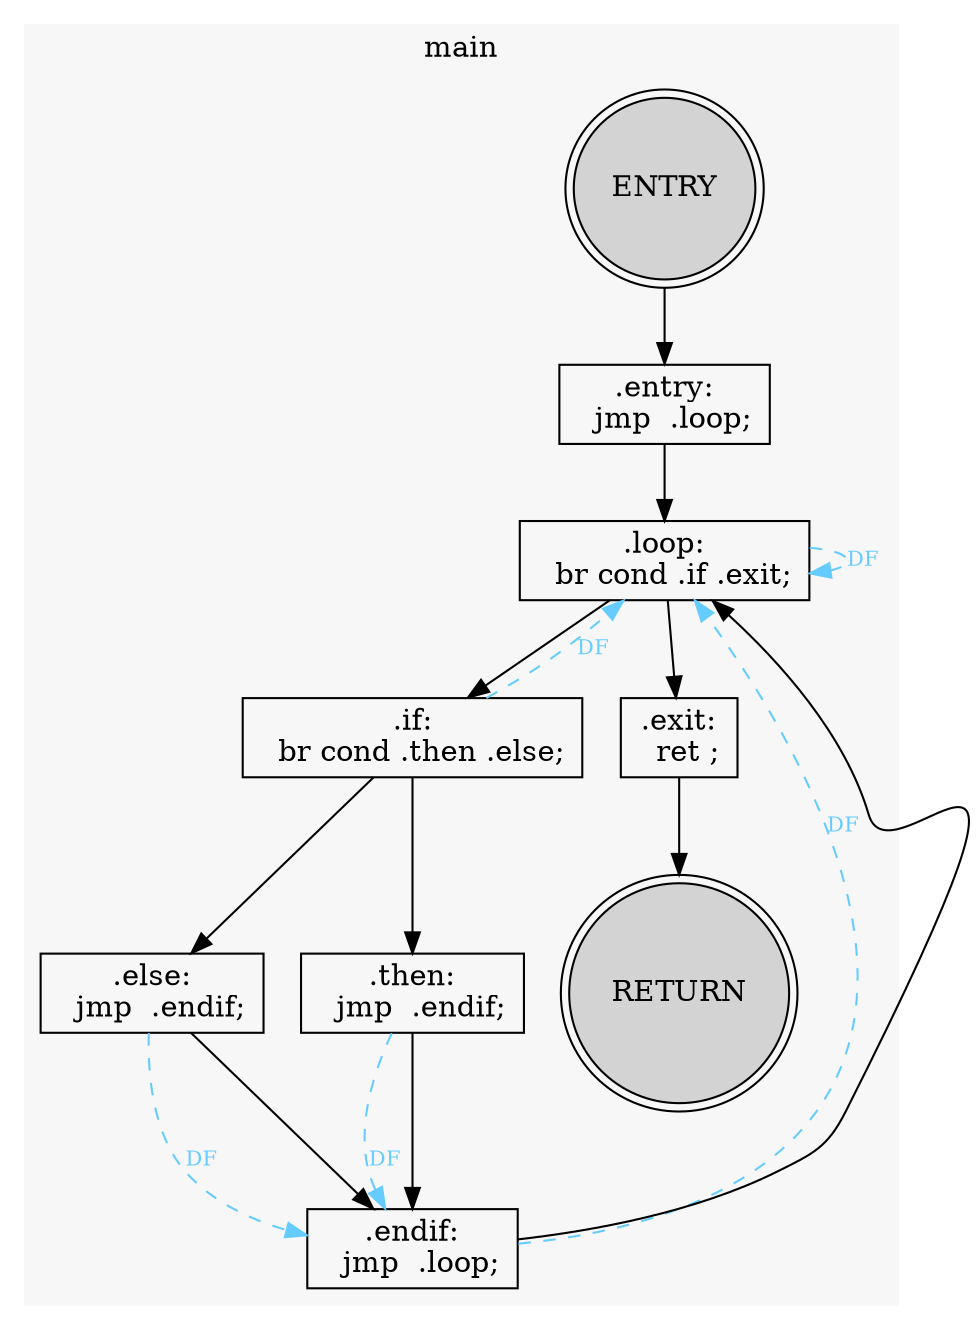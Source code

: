// Control Flow Graph
digraph CFG {
	subgraph cluster_main {
		label=main
		color="#f7f7f7"
		style=filled
		rankdir=TB
		FUNC_main_NODE_ENTRY [label=ENTRY fillcolor=lightgray shape=doublecircle style=filled]
		FUNC_main_NODE_ENTRY -> FUNC_main_NODE_entry
		FUNC_main_NODE_entry [label=".entry:
  jmp  .loop;" shape=box]
		FUNC_main_NODE_entry -> FUNC_main_NODE_loop
		FUNC_main_NODE_loop [label=".loop:
  br cond .if .exit;" shape=box]
		FUNC_main_NODE_loop -> FUNC_main_NODE_loop [label=DF color="#66ccff" constraint=false fontcolor="#66ccff" fontsize=10 style=dashed]
		FUNC_main_NODE_loop -> FUNC_main_NODE_if
		FUNC_main_NODE_loop -> FUNC_main_NODE_exit
		FUNC_main_NODE_if [label=".if:
  br cond .then .else;" shape=box]
		FUNC_main_NODE_if -> FUNC_main_NODE_loop [label=DF color="#66ccff" constraint=false fontcolor="#66ccff" fontsize=10 style=dashed]
		FUNC_main_NODE_if -> FUNC_main_NODE_else
		FUNC_main_NODE_if -> FUNC_main_NODE_then
		FUNC_main_NODE_then [label=".then:
  jmp  .endif;" shape=box]
		FUNC_main_NODE_then -> FUNC_main_NODE_endif [label=DF color="#66ccff" constraint=false fontcolor="#66ccff" fontsize=10 style=dashed]
		FUNC_main_NODE_then -> FUNC_main_NODE_endif
		FUNC_main_NODE_else [label=".else:
  jmp  .endif;" shape=box]
		FUNC_main_NODE_else -> FUNC_main_NODE_endif [label=DF color="#66ccff" constraint=false fontcolor="#66ccff" fontsize=10 style=dashed]
		FUNC_main_NODE_else -> FUNC_main_NODE_endif
		FUNC_main_NODE_endif [label=".endif:
  jmp  .loop;" shape=box]
		FUNC_main_NODE_endif -> FUNC_main_NODE_loop [label=DF color="#66ccff" constraint=false fontcolor="#66ccff" fontsize=10 style=dashed]
		FUNC_main_NODE_endif -> FUNC_main_NODE_loop
		FUNC_main_NODE_exit [label=".exit:
  ret ;" shape=box]
		FUNC_main_NODE_exit -> FUNC_main_NODE_RETURN
		FUNC_main_NODE_RETURN [label=RETURN fillcolor=lightgray shape=doublecircle style=filled]
	}
}
